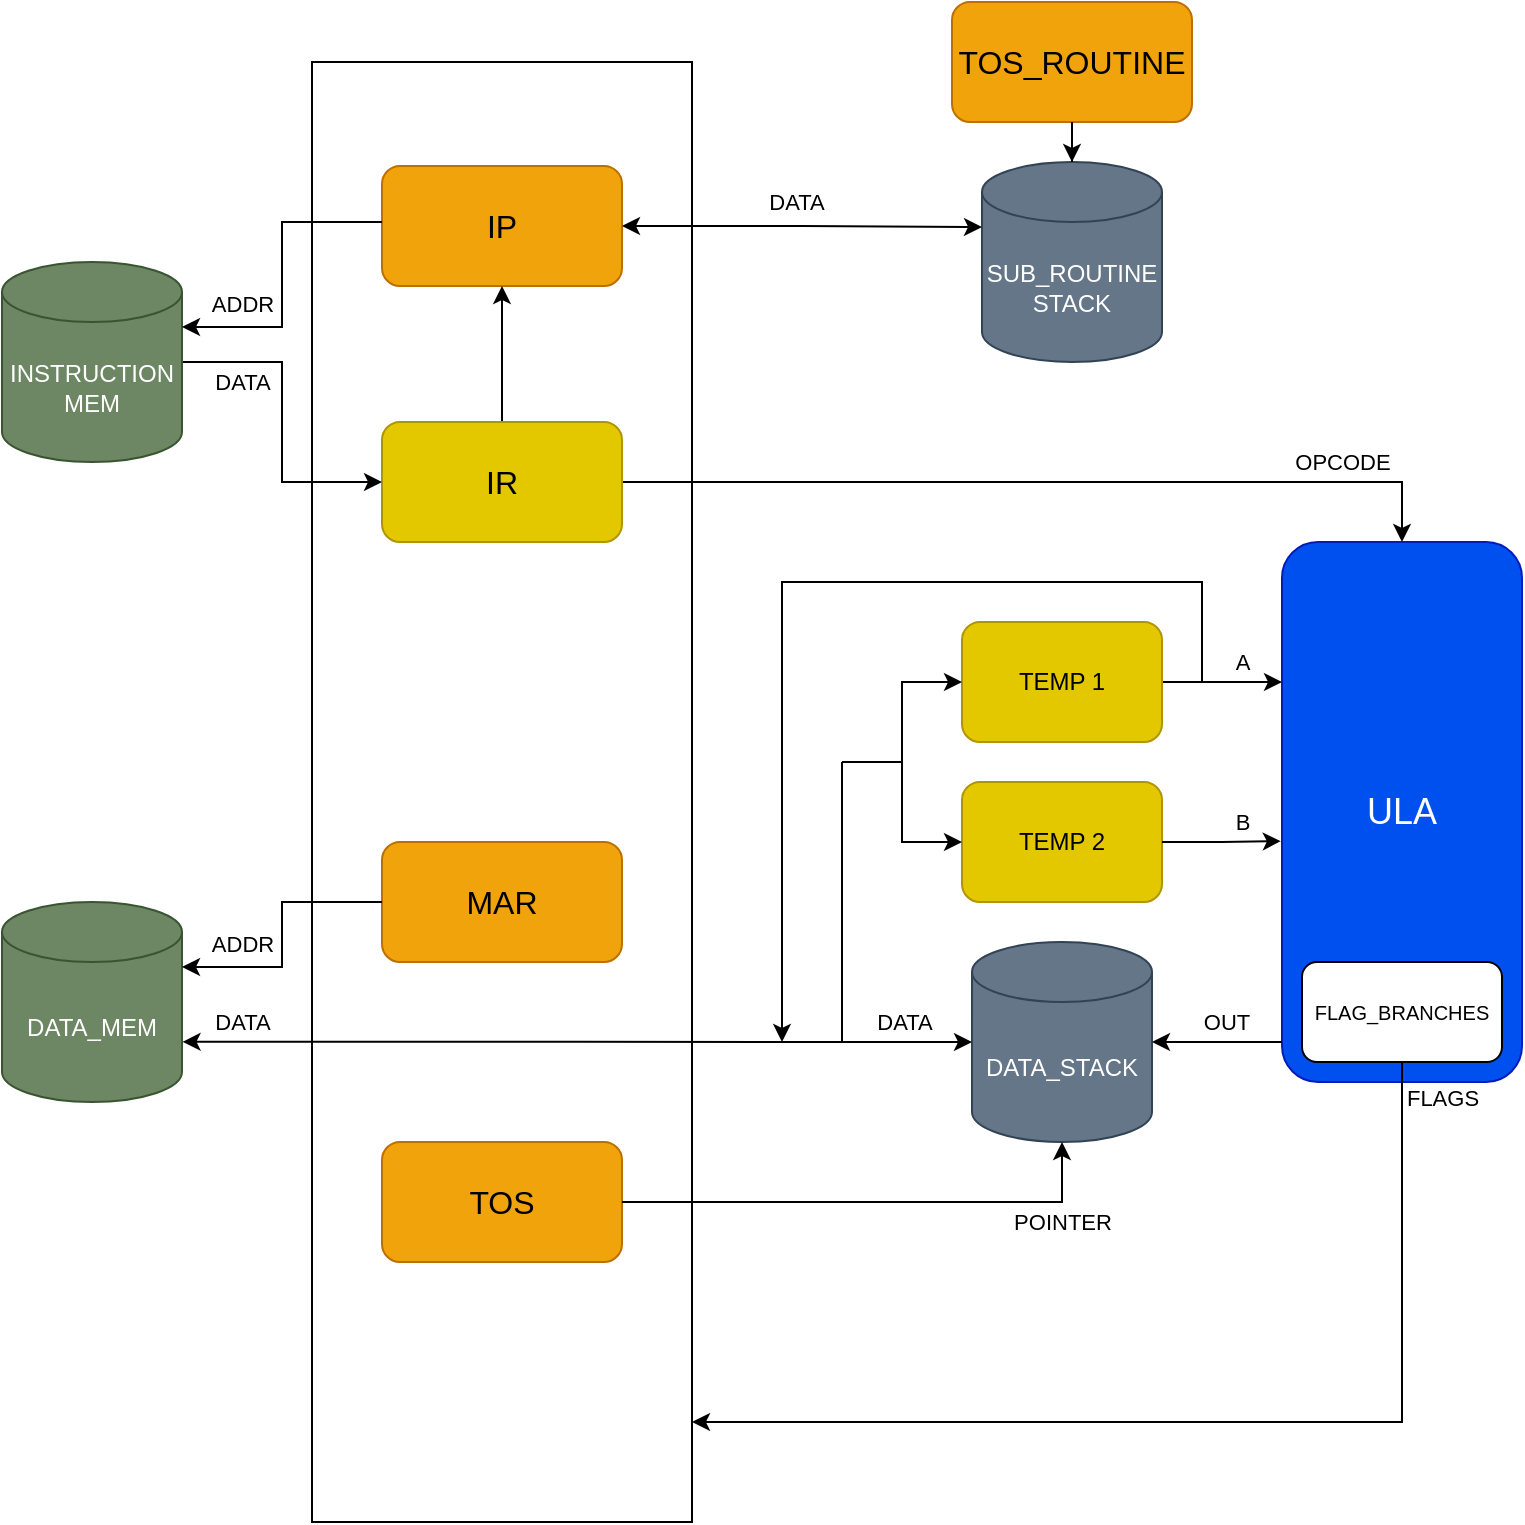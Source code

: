 <mxfile version="22.0.2" type="device">
  <diagram name="Página-1" id="EgsI1DRQEShxXHxkiZa7">
    <mxGraphModel dx="503" dy="301" grid="1" gridSize="10" guides="1" tooltips="1" connect="1" arrows="1" fold="1" page="1" pageScale="1" pageWidth="1169" pageHeight="827" math="0" shadow="0">
      <root>
        <mxCell id="0" />
        <mxCell id="1" parent="0" />
        <mxCell id="igzeUo4R-6Wjih1DIw-T-1" value="" style="rounded=0;whiteSpace=wrap;html=1;" parent="1" vertex="1">
          <mxGeometry x="375" y="64" width="190" height="730" as="geometry" />
        </mxCell>
        <mxCell id="bA95e1xtxZFHYqIcJxj8-1" value="ULA" style="rounded=1;whiteSpace=wrap;html=1;fillColor=#0050ef;fontColor=#ffffff;strokeColor=#001DBC;fontSize=18;" parent="1" vertex="1">
          <mxGeometry x="860" y="304" width="120" height="270" as="geometry" />
        </mxCell>
        <mxCell id="bA95e1xtxZFHYqIcJxj8-5" style="edgeStyle=orthogonalEdgeStyle;rounded=0;orthogonalLoop=1;jettySize=auto;html=1;" parent="1" source="bA95e1xtxZFHYqIcJxj8-2" edge="1">
          <mxGeometry relative="1" as="geometry">
            <mxPoint x="860" y="374" as="targetPoint" />
            <Array as="points">
              <mxPoint x="860" y="374" />
            </Array>
          </mxGeometry>
        </mxCell>
        <mxCell id="bA95e1xtxZFHYqIcJxj8-60" value="A" style="edgeLabel;html=1;align=center;verticalAlign=middle;resizable=0;points=[];" parent="bA95e1xtxZFHYqIcJxj8-5" vertex="1" connectable="0">
          <mxGeometry x="0.433" y="1" relative="1" as="geometry">
            <mxPoint x="-3" y="-9" as="offset" />
          </mxGeometry>
        </mxCell>
        <mxCell id="bA95e1xtxZFHYqIcJxj8-56" style="edgeStyle=orthogonalEdgeStyle;rounded=0;orthogonalLoop=1;jettySize=auto;html=1;" parent="1" source="bA95e1xtxZFHYqIcJxj8-2" edge="1">
          <mxGeometry relative="1" as="geometry">
            <mxPoint x="610" y="554" as="targetPoint" />
            <Array as="points">
              <mxPoint x="820" y="374" />
              <mxPoint x="820" y="324" />
              <mxPoint x="610" y="324" />
              <mxPoint x="610" y="554" />
            </Array>
          </mxGeometry>
        </mxCell>
        <mxCell id="bA95e1xtxZFHYqIcJxj8-2" value="TEMP 1" style="rounded=1;whiteSpace=wrap;html=1;fillColor=#e3c800;fontColor=#000000;strokeColor=#B09500;" parent="1" vertex="1">
          <mxGeometry x="700" y="344" width="100" height="60" as="geometry" />
        </mxCell>
        <mxCell id="bA95e1xtxZFHYqIcJxj8-3" value="TEMP 2" style="rounded=1;whiteSpace=wrap;html=1;fillColor=#e3c800;fontColor=#000000;strokeColor=#B09500;" parent="1" vertex="1">
          <mxGeometry x="700" y="424" width="100" height="60" as="geometry" />
        </mxCell>
        <mxCell id="bA95e1xtxZFHYqIcJxj8-13" style="edgeStyle=orthogonalEdgeStyle;rounded=0;orthogonalLoop=1;jettySize=auto;html=1;" parent="1" source="bA95e1xtxZFHYqIcJxj8-4" target="igzeUo4R-6Wjih1DIw-T-1" edge="1">
          <mxGeometry relative="1" as="geometry">
            <Array as="points">
              <mxPoint x="920" y="744" />
            </Array>
            <mxPoint x="570" y="744" as="targetPoint" />
          </mxGeometry>
        </mxCell>
        <mxCell id="bA95e1xtxZFHYqIcJxj8-57" value="FLAGS" style="edgeLabel;html=1;align=center;verticalAlign=middle;resizable=0;points=[];" parent="bA95e1xtxZFHYqIcJxj8-13" vertex="1" connectable="0">
          <mxGeometry x="-0.884" y="5" relative="1" as="geometry">
            <mxPoint x="15" y="-13" as="offset" />
          </mxGeometry>
        </mxCell>
        <mxCell id="bA95e1xtxZFHYqIcJxj8-4" value="FLAG_BRANCHES" style="rounded=1;whiteSpace=wrap;html=1;fontSize=10;" parent="1" vertex="1">
          <mxGeometry x="870" y="514" width="100" height="50" as="geometry" />
        </mxCell>
        <mxCell id="bA95e1xtxZFHYqIcJxj8-6" style="edgeStyle=orthogonalEdgeStyle;rounded=0;orthogonalLoop=1;jettySize=auto;html=1;entryX=-0.005;entryY=0.554;entryDx=0;entryDy=0;entryPerimeter=0;" parent="1" source="bA95e1xtxZFHYqIcJxj8-3" target="bA95e1xtxZFHYqIcJxj8-1" edge="1">
          <mxGeometry relative="1" as="geometry">
            <Array as="points" />
          </mxGeometry>
        </mxCell>
        <mxCell id="bA95e1xtxZFHYqIcJxj8-61" value="B" style="edgeLabel;html=1;align=center;verticalAlign=middle;resizable=0;points=[];" parent="bA95e1xtxZFHYqIcJxj8-6" vertex="1" connectable="0">
          <mxGeometry x="0.273" relative="1" as="geometry">
            <mxPoint x="2" y="-10" as="offset" />
          </mxGeometry>
        </mxCell>
        <mxCell id="bA95e1xtxZFHYqIcJxj8-7" value="DATA_STACK" style="shape=cylinder3;whiteSpace=wrap;html=1;boundedLbl=1;backgroundOutline=1;size=15;fillColor=#647687;fontColor=#ffffff;strokeColor=#314354;" parent="1" vertex="1">
          <mxGeometry x="705" y="504" width="90" height="100" as="geometry" />
        </mxCell>
        <mxCell id="bA95e1xtxZFHYqIcJxj8-8" style="edgeStyle=orthogonalEdgeStyle;rounded=0;orthogonalLoop=1;jettySize=auto;html=1;entryX=1;entryY=0.5;entryDx=0;entryDy=0;entryPerimeter=0;" parent="1" source="bA95e1xtxZFHYqIcJxj8-1" target="bA95e1xtxZFHYqIcJxj8-7" edge="1">
          <mxGeometry relative="1" as="geometry">
            <Array as="points">
              <mxPoint x="810" y="554" />
              <mxPoint x="810" y="554" />
            </Array>
          </mxGeometry>
        </mxCell>
        <mxCell id="bA95e1xtxZFHYqIcJxj8-55" value="OUT" style="edgeLabel;html=1;align=center;verticalAlign=middle;resizable=0;points=[];" parent="bA95e1xtxZFHYqIcJxj8-8" vertex="1" connectable="0">
          <mxGeometry x="-0.116" y="-1" relative="1" as="geometry">
            <mxPoint y="-9" as="offset" />
          </mxGeometry>
        </mxCell>
        <mxCell id="bA95e1xtxZFHYqIcJxj8-20" style="edgeStyle=orthogonalEdgeStyle;rounded=0;orthogonalLoop=1;jettySize=auto;html=1;entryX=0;entryY=0.5;entryDx=0;entryDy=0;" parent="1" target="bA95e1xtxZFHYqIcJxj8-2" edge="1">
          <mxGeometry relative="1" as="geometry">
            <mxPoint x="640" y="414" as="sourcePoint" />
            <Array as="points">
              <mxPoint x="670" y="414" />
              <mxPoint x="670" y="374" />
            </Array>
          </mxGeometry>
        </mxCell>
        <mxCell id="bA95e1xtxZFHYqIcJxj8-21" style="edgeStyle=orthogonalEdgeStyle;rounded=0;orthogonalLoop=1;jettySize=auto;html=1;entryX=0;entryY=0.5;entryDx=0;entryDy=0;" parent="1" target="bA95e1xtxZFHYqIcJxj8-3" edge="1">
          <mxGeometry relative="1" as="geometry">
            <mxPoint x="640" y="414" as="sourcePoint" />
            <Array as="points">
              <mxPoint x="670" y="414" />
              <mxPoint x="670" y="454" />
            </Array>
          </mxGeometry>
        </mxCell>
        <mxCell id="bA95e1xtxZFHYqIcJxj8-25" value="SUB_ROUTINE&lt;br&gt;STACK" style="shape=cylinder3;whiteSpace=wrap;html=1;boundedLbl=1;backgroundOutline=1;size=15;fillColor=#647687;fontColor=#ffffff;strokeColor=#314354;" parent="1" vertex="1">
          <mxGeometry x="710" y="114" width="90" height="100" as="geometry" />
        </mxCell>
        <mxCell id="bA95e1xtxZFHYqIcJxj8-30" value="TOS" style="rounded=1;whiteSpace=wrap;html=1;fillColor=#f0a30a;fontColor=#000000;strokeColor=#BD7000;fontSize=16;" parent="1" vertex="1">
          <mxGeometry x="410" y="604" width="120" height="60" as="geometry" />
        </mxCell>
        <mxCell id="bA95e1xtxZFHYqIcJxj8-31" style="edgeStyle=orthogonalEdgeStyle;rounded=0;orthogonalLoop=1;jettySize=auto;html=1;entryX=0.5;entryY=1;entryDx=0;entryDy=0;entryPerimeter=0;" parent="1" source="bA95e1xtxZFHYqIcJxj8-30" target="bA95e1xtxZFHYqIcJxj8-7" edge="1">
          <mxGeometry relative="1" as="geometry" />
        </mxCell>
        <mxCell id="bA95e1xtxZFHYqIcJxj8-54" value="POINTER" style="edgeLabel;html=1;align=center;verticalAlign=middle;resizable=0;points=[];" parent="bA95e1xtxZFHYqIcJxj8-31" vertex="1" connectable="0">
          <mxGeometry x="0.791" y="1" relative="1" as="geometry">
            <mxPoint x="1" y="14" as="offset" />
          </mxGeometry>
        </mxCell>
        <mxCell id="bA95e1xtxZFHYqIcJxj8-32" value="IP" style="rounded=1;whiteSpace=wrap;html=1;fillColor=#f0a30a;fontColor=#000000;strokeColor=#BD7000;fontSize=16;" parent="1" vertex="1">
          <mxGeometry x="410" y="116" width="120" height="60" as="geometry" />
        </mxCell>
        <mxCell id="bA95e1xtxZFHYqIcJxj8-33" style="edgeStyle=orthogonalEdgeStyle;rounded=0;orthogonalLoop=1;jettySize=auto;html=1;entryX=0;entryY=0;entryDx=0;entryDy=32.5;entryPerimeter=0;startArrow=classic;startFill=1;" parent="1" source="bA95e1xtxZFHYqIcJxj8-32" target="bA95e1xtxZFHYqIcJxj8-25" edge="1">
          <mxGeometry relative="1" as="geometry" />
        </mxCell>
        <mxCell id="bA95e1xtxZFHYqIcJxj8-65" value="DATA" style="edgeLabel;html=1;align=center;verticalAlign=middle;resizable=0;points=[];" parent="bA95e1xtxZFHYqIcJxj8-33" vertex="1" connectable="0">
          <mxGeometry x="-0.045" y="2" relative="1" as="geometry">
            <mxPoint x="1" y="-10" as="offset" />
          </mxGeometry>
        </mxCell>
        <mxCell id="bA95e1xtxZFHYqIcJxj8-35" style="edgeStyle=orthogonalEdgeStyle;rounded=0;orthogonalLoop=1;jettySize=auto;html=1;entryX=0.5;entryY=0;entryDx=0;entryDy=0;exitX=1;exitY=0.5;exitDx=0;exitDy=0;" parent="1" source="bA95e1xtxZFHYqIcJxj8-34" target="bA95e1xtxZFHYqIcJxj8-1" edge="1">
          <mxGeometry relative="1" as="geometry">
            <Array as="points">
              <mxPoint x="920" y="274" />
            </Array>
          </mxGeometry>
        </mxCell>
        <mxCell id="bA95e1xtxZFHYqIcJxj8-62" value="OPCODE" style="edgeLabel;html=1;align=center;verticalAlign=middle;resizable=0;points=[];" parent="bA95e1xtxZFHYqIcJxj8-35" vertex="1" connectable="0">
          <mxGeometry x="0.809" relative="1" as="geometry">
            <mxPoint x="-20" y="-10" as="offset" />
          </mxGeometry>
        </mxCell>
        <mxCell id="bA95e1xtxZFHYqIcJxj8-69" style="edgeStyle=orthogonalEdgeStyle;rounded=0;orthogonalLoop=1;jettySize=auto;html=1;entryX=0.5;entryY=1;entryDx=0;entryDy=0;" parent="1" source="bA95e1xtxZFHYqIcJxj8-34" target="bA95e1xtxZFHYqIcJxj8-32" edge="1">
          <mxGeometry relative="1" as="geometry" />
        </mxCell>
        <mxCell id="bA95e1xtxZFHYqIcJxj8-34" value="IR" style="rounded=1;whiteSpace=wrap;html=1;fillColor=#e3c800;fontColor=#000000;strokeColor=#B09500;fontSize=16;" parent="1" vertex="1">
          <mxGeometry x="410" y="244" width="120" height="60" as="geometry" />
        </mxCell>
        <mxCell id="bA95e1xtxZFHYqIcJxj8-38" style="edgeStyle=orthogonalEdgeStyle;rounded=0;orthogonalLoop=1;jettySize=auto;html=1;entryX=0;entryY=0.5;entryDx=0;entryDy=0;" parent="1" source="bA95e1xtxZFHYqIcJxj8-36" target="bA95e1xtxZFHYqIcJxj8-34" edge="1">
          <mxGeometry relative="1" as="geometry" />
        </mxCell>
        <mxCell id="bA95e1xtxZFHYqIcJxj8-64" value="DATA" style="edgeLabel;html=1;align=center;verticalAlign=middle;resizable=0;points=[];" parent="bA95e1xtxZFHYqIcJxj8-38" vertex="1" connectable="0">
          <mxGeometry x="-0.573" y="-1" relative="1" as="geometry">
            <mxPoint x="-4" y="9" as="offset" />
          </mxGeometry>
        </mxCell>
        <mxCell id="bA95e1xtxZFHYqIcJxj8-36" value="INSTRUCTION&lt;br&gt;MEM" style="shape=cylinder3;whiteSpace=wrap;html=1;boundedLbl=1;backgroundOutline=1;size=15;fillColor=#6d8764;fontColor=#ffffff;strokeColor=#3A5431;" parent="1" vertex="1">
          <mxGeometry x="220" y="164" width="90" height="100" as="geometry" />
        </mxCell>
        <mxCell id="bA95e1xtxZFHYqIcJxj8-37" style="edgeStyle=orthogonalEdgeStyle;rounded=0;orthogonalLoop=1;jettySize=auto;html=1;entryX=1;entryY=0;entryDx=0;entryDy=32.5;entryPerimeter=0;" parent="1" source="bA95e1xtxZFHYqIcJxj8-32" target="bA95e1xtxZFHYqIcJxj8-36" edge="1">
          <mxGeometry relative="1" as="geometry">
            <Array as="points">
              <mxPoint x="360" y="144" />
              <mxPoint x="360" y="197" />
            </Array>
          </mxGeometry>
        </mxCell>
        <mxCell id="bA95e1xtxZFHYqIcJxj8-63" value="ADDR" style="edgeLabel;html=1;align=center;verticalAlign=middle;resizable=0;points=[];" parent="bA95e1xtxZFHYqIcJxj8-37" vertex="1" connectable="0">
          <mxGeometry x="0.567" y="-2" relative="1" as="geometry">
            <mxPoint x="-3" y="-10" as="offset" />
          </mxGeometry>
        </mxCell>
        <mxCell id="bA95e1xtxZFHYqIcJxj8-46" style="edgeStyle=orthogonalEdgeStyle;rounded=0;orthogonalLoop=1;jettySize=auto;html=1;entryX=0;entryY=0.5;entryDx=0;entryDy=0;entryPerimeter=0;exitX=1.003;exitY=0.699;exitDx=0;exitDy=0;exitPerimeter=0;startArrow=classic;startFill=1;" parent="1" source="bA95e1xtxZFHYqIcJxj8-40" target="bA95e1xtxZFHYqIcJxj8-7" edge="1">
          <mxGeometry relative="1" as="geometry">
            <mxPoint x="360" y="553.58" as="sourcePoint" />
            <mxPoint x="705" y="544" as="targetPoint" />
            <Array as="points" />
          </mxGeometry>
        </mxCell>
        <mxCell id="bA95e1xtxZFHYqIcJxj8-53" value="DATA" style="edgeLabel;html=1;align=center;verticalAlign=middle;resizable=0;points=[];" parent="bA95e1xtxZFHYqIcJxj8-46" vertex="1" connectable="0">
          <mxGeometry x="0.842" relative="1" as="geometry">
            <mxPoint x="-3" y="-10" as="offset" />
          </mxGeometry>
        </mxCell>
        <mxCell id="bA95e1xtxZFHYqIcJxj8-59" value="DATA" style="edgeLabel;html=1;align=center;verticalAlign=middle;resizable=0;points=[];" parent="bA95e1xtxZFHYqIcJxj8-46" vertex="1" connectable="0">
          <mxGeometry x="-0.827" y="3" relative="1" as="geometry">
            <mxPoint x="-5" y="-7" as="offset" />
          </mxGeometry>
        </mxCell>
        <mxCell id="bA95e1xtxZFHYqIcJxj8-40" value="DATA_MEM" style="shape=cylinder3;whiteSpace=wrap;html=1;boundedLbl=1;backgroundOutline=1;size=15;fillColor=#6d8764;fontColor=#ffffff;strokeColor=#3A5431;" parent="1" vertex="1">
          <mxGeometry x="220" y="484" width="90" height="100" as="geometry" />
        </mxCell>
        <mxCell id="bA95e1xtxZFHYqIcJxj8-42" value="MAR" style="rounded=1;whiteSpace=wrap;html=1;fillColor=#f0a30a;fontColor=#000000;strokeColor=#BD7000;fontSize=16;" parent="1" vertex="1">
          <mxGeometry x="410" y="454" width="120" height="60" as="geometry" />
        </mxCell>
        <mxCell id="bA95e1xtxZFHYqIcJxj8-43" style="edgeStyle=orthogonalEdgeStyle;rounded=0;orthogonalLoop=1;jettySize=auto;html=1;entryX=1;entryY=0;entryDx=0;entryDy=32.5;entryPerimeter=0;" parent="1" source="bA95e1xtxZFHYqIcJxj8-42" target="bA95e1xtxZFHYqIcJxj8-40" edge="1">
          <mxGeometry relative="1" as="geometry" />
        </mxCell>
        <mxCell id="bA95e1xtxZFHYqIcJxj8-58" value="ADDR" style="edgeLabel;html=1;align=center;verticalAlign=middle;resizable=0;points=[];" parent="bA95e1xtxZFHYqIcJxj8-43" vertex="1" connectable="0">
          <mxGeometry x="0.502" y="-2" relative="1" as="geometry">
            <mxPoint x="-3" y="-10" as="offset" />
          </mxGeometry>
        </mxCell>
        <mxCell id="bA95e1xtxZFHYqIcJxj8-52" value="" style="endArrow=none;html=1;rounded=0;startArrow=none;startFill=0;" parent="1" edge="1">
          <mxGeometry width="50" height="50" relative="1" as="geometry">
            <mxPoint x="640" y="554" as="sourcePoint" />
            <mxPoint x="640" y="414" as="targetPoint" />
          </mxGeometry>
        </mxCell>
        <mxCell id="bA95e1xtxZFHYqIcJxj8-66" value="TOS_ROUTINE" style="rounded=1;whiteSpace=wrap;html=1;fillColor=#f0a30a;fontColor=#000000;strokeColor=#BD7000;fontSize=16;" parent="1" vertex="1">
          <mxGeometry x="695" y="34" width="120" height="60" as="geometry" />
        </mxCell>
        <mxCell id="bA95e1xtxZFHYqIcJxj8-67" style="edgeStyle=orthogonalEdgeStyle;rounded=0;orthogonalLoop=1;jettySize=auto;html=1;entryX=0.5;entryY=0;entryDx=0;entryDy=0;entryPerimeter=0;" parent="1" source="bA95e1xtxZFHYqIcJxj8-66" target="bA95e1xtxZFHYqIcJxj8-25" edge="1">
          <mxGeometry relative="1" as="geometry" />
        </mxCell>
      </root>
    </mxGraphModel>
  </diagram>
</mxfile>
